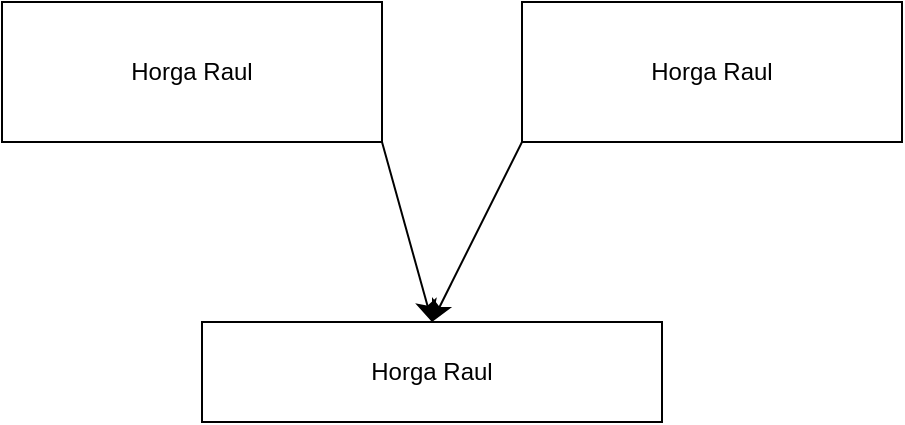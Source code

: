 <mxfile version="26.0.4">
  <diagram id="C5RBs43oDa-KdzZeNtuy" name="Page-1">
    <mxGraphModel dx="945" dy="3087" grid="1" gridSize="10" guides="1" tooltips="1" connect="1" arrows="1" fold="1" page="1" pageScale="1" pageWidth="827" pageHeight="1169" math="0" shadow="0">
      <root>
        <mxCell id="WIyWlLk6GJQsqaUBKTNV-0" />
        <mxCell id="WIyWlLk6GJQsqaUBKTNV-1" parent="WIyWlLk6GJQsqaUBKTNV-0" />
        <mxCell id="TWVRtuLgvSFcd9aP8Q7s-0" value="Horga Raul" style="rounded=0;whiteSpace=wrap;html=1;" vertex="1" parent="WIyWlLk6GJQsqaUBKTNV-1">
          <mxGeometry x="680" width="230" height="50" as="geometry" />
        </mxCell>
        <mxCell id="TWVRtuLgvSFcd9aP8Q7s-3" value="Horga Raul" style="rounded=0;whiteSpace=wrap;html=1;" vertex="1" parent="WIyWlLk6GJQsqaUBKTNV-1">
          <mxGeometry x="580" y="-160" width="190" height="70" as="geometry" />
        </mxCell>
        <mxCell id="TWVRtuLgvSFcd9aP8Q7s-9" style="edgeStyle=none;curved=1;rounded=0;orthogonalLoop=1;jettySize=auto;html=1;exitX=0;exitY=1;exitDx=0;exitDy=0;entryX=0.5;entryY=0;entryDx=0;entryDy=0;fontSize=12;startSize=8;endSize=8;" edge="1" parent="WIyWlLk6GJQsqaUBKTNV-1" source="TWVRtuLgvSFcd9aP8Q7s-4" target="TWVRtuLgvSFcd9aP8Q7s-0">
          <mxGeometry relative="1" as="geometry" />
        </mxCell>
        <mxCell id="TWVRtuLgvSFcd9aP8Q7s-4" value="Horga Raul" style="rounded=0;whiteSpace=wrap;html=1;" vertex="1" parent="WIyWlLk6GJQsqaUBKTNV-1">
          <mxGeometry x="840" y="-160" width="190" height="70" as="geometry" />
        </mxCell>
        <mxCell id="TWVRtuLgvSFcd9aP8Q7s-8" value="" style="endArrow=classic;html=1;rounded=0;fontSize=12;startSize=8;endSize=8;curved=1;entryX=0.5;entryY=0;entryDx=0;entryDy=0;exitX=1;exitY=1;exitDx=0;exitDy=0;" edge="1" parent="WIyWlLk6GJQsqaUBKTNV-1" source="TWVRtuLgvSFcd9aP8Q7s-3" target="TWVRtuLgvSFcd9aP8Q7s-0">
          <mxGeometry width="50" height="50" relative="1" as="geometry">
            <mxPoint x="810" y="-120" as="sourcePoint" />
            <mxPoint x="900" y="20" as="targetPoint" />
          </mxGeometry>
        </mxCell>
      </root>
    </mxGraphModel>
  </diagram>
</mxfile>
